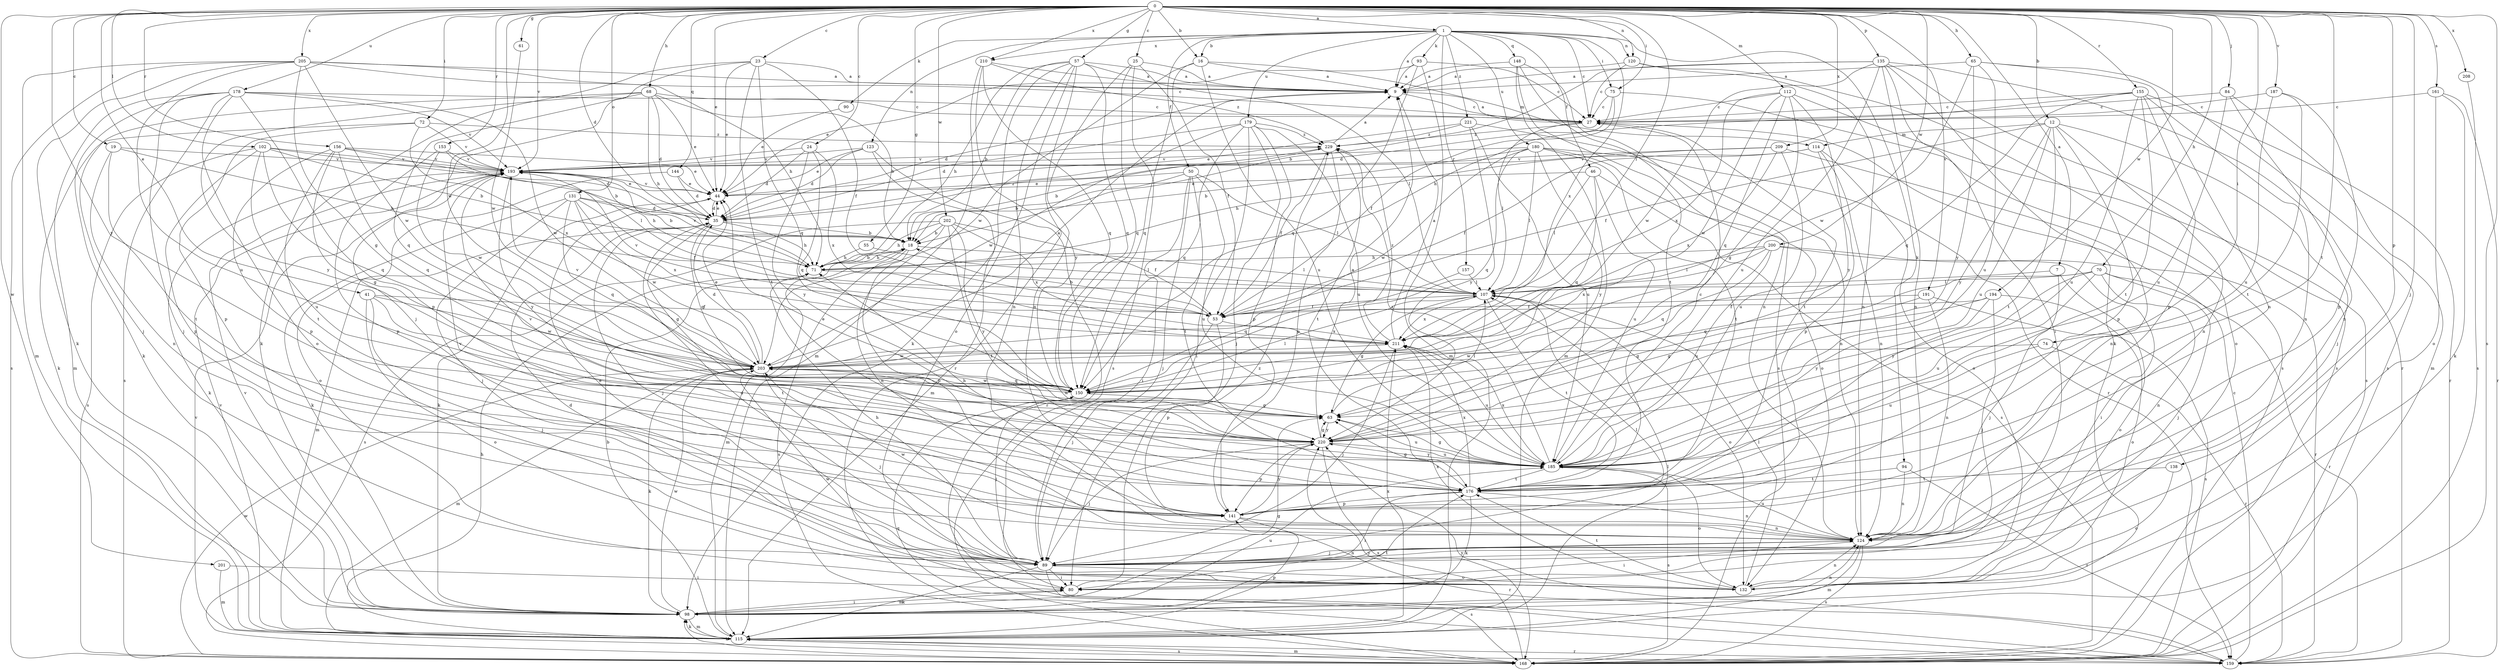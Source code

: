 strict digraph  {
0;
1;
7;
9;
12;
16;
18;
19;
23;
24;
25;
27;
35;
41;
44;
46;
50;
53;
55;
57;
61;
63;
65;
68;
70;
71;
72;
74;
75;
80;
84;
89;
90;
93;
94;
98;
102;
107;
112;
114;
115;
120;
123;
124;
131;
132;
135;
138;
141;
144;
148;
150;
153;
155;
156;
157;
159;
161;
168;
176;
178;
179;
180;
185;
187;
191;
193;
194;
200;
201;
202;
203;
205;
208;
209;
210;
211;
220;
221;
229;
0 -> 1  [label=a];
0 -> 7  [label=a];
0 -> 12  [label=b];
0 -> 16  [label=b];
0 -> 19  [label=c];
0 -> 23  [label=c];
0 -> 24  [label=c];
0 -> 25  [label=c];
0 -> 35  [label=d];
0 -> 41  [label=e];
0 -> 44  [label=e];
0 -> 55  [label=g];
0 -> 57  [label=g];
0 -> 61  [label=g];
0 -> 65  [label=h];
0 -> 68  [label=h];
0 -> 70  [label=h];
0 -> 72  [label=i];
0 -> 74  [label=i];
0 -> 75  [label=i];
0 -> 84  [label=j];
0 -> 89  [label=j];
0 -> 102  [label=l];
0 -> 107  [label=l];
0 -> 112  [label=m];
0 -> 120  [label=n];
0 -> 131  [label=o];
0 -> 135  [label=p];
0 -> 138  [label=p];
0 -> 144  [label=q];
0 -> 153  [label=r];
0 -> 155  [label=r];
0 -> 156  [label=r];
0 -> 161  [label=s];
0 -> 168  [label=s];
0 -> 176  [label=t];
0 -> 178  [label=u];
0 -> 187  [label=v];
0 -> 191  [label=v];
0 -> 193  [label=v];
0 -> 194  [label=w];
0 -> 200  [label=w];
0 -> 201  [label=w];
0 -> 202  [label=w];
0 -> 203  [label=w];
0 -> 205  [label=x];
0 -> 208  [label=x];
0 -> 209  [label=x];
0 -> 210  [label=x];
0 -> 220  [label=y];
1 -> 9  [label=a];
1 -> 16  [label=b];
1 -> 27  [label=c];
1 -> 46  [label=f];
1 -> 50  [label=f];
1 -> 75  [label=i];
1 -> 90  [label=k];
1 -> 93  [label=k];
1 -> 94  [label=k];
1 -> 120  [label=n];
1 -> 123  [label=n];
1 -> 148  [label=q];
1 -> 157  [label=r];
1 -> 179  [label=u];
1 -> 180  [label=u];
1 -> 210  [label=x];
1 -> 211  [label=x];
1 -> 221  [label=z];
7 -> 89  [label=j];
7 -> 107  [label=l];
7 -> 132  [label=o];
9 -> 27  [label=c];
9 -> 35  [label=d];
12 -> 53  [label=f];
12 -> 89  [label=j];
12 -> 114  [label=m];
12 -> 124  [label=n];
12 -> 141  [label=p];
12 -> 176  [label=t];
12 -> 185  [label=u];
12 -> 220  [label=y];
16 -> 9  [label=a];
16 -> 114  [label=m];
16 -> 150  [label=q];
16 -> 185  [label=u];
16 -> 203  [label=w];
18 -> 71  [label=h];
18 -> 107  [label=l];
18 -> 115  [label=m];
18 -> 141  [label=p];
18 -> 168  [label=s];
19 -> 71  [label=h];
19 -> 124  [label=n];
19 -> 176  [label=t];
19 -> 193  [label=v];
23 -> 9  [label=a];
23 -> 44  [label=e];
23 -> 53  [label=f];
23 -> 89  [label=j];
23 -> 98  [label=k];
23 -> 150  [label=q];
23 -> 176  [label=t];
24 -> 35  [label=d];
24 -> 150  [label=q];
24 -> 193  [label=v];
24 -> 211  [label=x];
24 -> 220  [label=y];
25 -> 9  [label=a];
25 -> 53  [label=f];
25 -> 124  [label=n];
25 -> 150  [label=q];
25 -> 168  [label=s];
27 -> 9  [label=a];
27 -> 107  [label=l];
27 -> 176  [label=t];
27 -> 229  [label=z];
35 -> 18  [label=b];
35 -> 44  [label=e];
35 -> 63  [label=g];
35 -> 71  [label=h];
35 -> 89  [label=j];
35 -> 115  [label=m];
35 -> 150  [label=q];
35 -> 229  [label=z];
41 -> 53  [label=f];
41 -> 89  [label=j];
41 -> 132  [label=o];
41 -> 176  [label=t];
41 -> 203  [label=w];
44 -> 35  [label=d];
44 -> 98  [label=k];
44 -> 193  [label=v];
46 -> 44  [label=e];
46 -> 107  [label=l];
46 -> 150  [label=q];
46 -> 168  [label=s];
46 -> 185  [label=u];
50 -> 18  [label=b];
50 -> 44  [label=e];
50 -> 80  [label=i];
50 -> 89  [label=j];
50 -> 107  [label=l];
50 -> 176  [label=t];
50 -> 185  [label=u];
53 -> 18  [label=b];
53 -> 89  [label=j];
53 -> 141  [label=p];
53 -> 193  [label=v];
53 -> 211  [label=x];
55 -> 71  [label=h];
55 -> 107  [label=l];
57 -> 9  [label=a];
57 -> 18  [label=b];
57 -> 71  [label=h];
57 -> 98  [label=k];
57 -> 107  [label=l];
57 -> 124  [label=n];
57 -> 132  [label=o];
57 -> 150  [label=q];
57 -> 159  [label=r];
61 -> 203  [label=w];
63 -> 107  [label=l];
63 -> 185  [label=u];
63 -> 203  [label=w];
63 -> 220  [label=y];
65 -> 9  [label=a];
65 -> 124  [label=n];
65 -> 168  [label=s];
65 -> 185  [label=u];
65 -> 203  [label=w];
65 -> 220  [label=y];
68 -> 18  [label=b];
68 -> 27  [label=c];
68 -> 35  [label=d];
68 -> 44  [label=e];
68 -> 71  [label=h];
68 -> 89  [label=j];
68 -> 150  [label=q];
68 -> 220  [label=y];
70 -> 89  [label=j];
70 -> 107  [label=l];
70 -> 124  [label=n];
70 -> 150  [label=q];
70 -> 159  [label=r];
70 -> 185  [label=u];
70 -> 220  [label=y];
71 -> 18  [label=b];
71 -> 107  [label=l];
71 -> 193  [label=v];
72 -> 98  [label=k];
72 -> 141  [label=p];
72 -> 193  [label=v];
72 -> 211  [label=x];
72 -> 229  [label=z];
74 -> 159  [label=r];
74 -> 185  [label=u];
74 -> 203  [label=w];
75 -> 27  [label=c];
75 -> 35  [label=d];
75 -> 53  [label=f];
75 -> 132  [label=o];
80 -> 35  [label=d];
80 -> 98  [label=k];
80 -> 229  [label=z];
84 -> 27  [label=c];
84 -> 115  [label=m];
84 -> 124  [label=n];
84 -> 185  [label=u];
89 -> 35  [label=d];
89 -> 44  [label=e];
89 -> 71  [label=h];
89 -> 80  [label=i];
89 -> 107  [label=l];
89 -> 115  [label=m];
89 -> 124  [label=n];
89 -> 132  [label=o];
89 -> 168  [label=s];
90 -> 44  [label=e];
93 -> 9  [label=a];
93 -> 27  [label=c];
93 -> 44  [label=e];
93 -> 115  [label=m];
93 -> 150  [label=q];
94 -> 124  [label=n];
94 -> 159  [label=r];
94 -> 176  [label=t];
98 -> 63  [label=g];
98 -> 80  [label=i];
98 -> 115  [label=m];
98 -> 124  [label=n];
98 -> 176  [label=t];
98 -> 185  [label=u];
98 -> 193  [label=v];
98 -> 203  [label=w];
102 -> 18  [label=b];
102 -> 35  [label=d];
102 -> 141  [label=p];
102 -> 150  [label=q];
102 -> 168  [label=s];
102 -> 185  [label=u];
102 -> 193  [label=v];
107 -> 53  [label=f];
107 -> 63  [label=g];
107 -> 132  [label=o];
107 -> 176  [label=t];
107 -> 211  [label=x];
112 -> 27  [label=c];
112 -> 63  [label=g];
112 -> 150  [label=q];
112 -> 168  [label=s];
112 -> 203  [label=w];
112 -> 211  [label=x];
112 -> 220  [label=y];
114 -> 53  [label=f];
114 -> 124  [label=n];
114 -> 132  [label=o];
114 -> 141  [label=p];
114 -> 193  [label=v];
115 -> 18  [label=b];
115 -> 71  [label=h];
115 -> 98  [label=k];
115 -> 107  [label=l];
115 -> 141  [label=p];
115 -> 159  [label=r];
115 -> 168  [label=s];
115 -> 193  [label=v];
115 -> 211  [label=x];
120 -> 9  [label=a];
120 -> 27  [label=c];
120 -> 124  [label=n];
120 -> 168  [label=s];
123 -> 35  [label=d];
123 -> 44  [label=e];
123 -> 115  [label=m];
123 -> 159  [label=r];
123 -> 193  [label=v];
124 -> 80  [label=i];
124 -> 89  [label=j];
124 -> 115  [label=m];
124 -> 168  [label=s];
124 -> 185  [label=u];
124 -> 203  [label=w];
131 -> 18  [label=b];
131 -> 35  [label=d];
131 -> 53  [label=f];
131 -> 89  [label=j];
131 -> 98  [label=k];
131 -> 150  [label=q];
131 -> 203  [label=w];
131 -> 211  [label=x];
132 -> 107  [label=l];
132 -> 124  [label=n];
132 -> 176  [label=t];
132 -> 203  [label=w];
132 -> 211  [label=x];
135 -> 9  [label=a];
135 -> 18  [label=b];
135 -> 80  [label=i];
135 -> 98  [label=k];
135 -> 124  [label=n];
135 -> 159  [label=r];
135 -> 168  [label=s];
135 -> 185  [label=u];
135 -> 203  [label=w];
138 -> 132  [label=o];
138 -> 176  [label=t];
141 -> 124  [label=n];
141 -> 159  [label=r];
141 -> 193  [label=v];
141 -> 220  [label=y];
144 -> 35  [label=d];
144 -> 44  [label=e];
144 -> 132  [label=o];
148 -> 9  [label=a];
148 -> 115  [label=m];
148 -> 124  [label=n];
148 -> 168  [label=s];
148 -> 176  [label=t];
150 -> 63  [label=g];
150 -> 89  [label=j];
150 -> 107  [label=l];
150 -> 203  [label=w];
153 -> 107  [label=l];
153 -> 141  [label=p];
153 -> 193  [label=v];
153 -> 203  [label=w];
155 -> 27  [label=c];
155 -> 71  [label=h];
155 -> 124  [label=n];
155 -> 141  [label=p];
155 -> 150  [label=q];
155 -> 159  [label=r];
155 -> 176  [label=t];
155 -> 185  [label=u];
156 -> 18  [label=b];
156 -> 44  [label=e];
156 -> 63  [label=g];
156 -> 141  [label=p];
156 -> 150  [label=q];
156 -> 176  [label=t];
156 -> 193  [label=v];
157 -> 107  [label=l];
157 -> 150  [label=q];
159 -> 27  [label=c];
159 -> 150  [label=q];
159 -> 193  [label=v];
159 -> 220  [label=y];
161 -> 27  [label=c];
161 -> 98  [label=k];
161 -> 132  [label=o];
161 -> 159  [label=r];
168 -> 98  [label=k];
168 -> 115  [label=m];
168 -> 203  [label=w];
168 -> 220  [label=y];
176 -> 63  [label=g];
176 -> 71  [label=h];
176 -> 80  [label=i];
176 -> 98  [label=k];
176 -> 124  [label=n];
176 -> 141  [label=p];
176 -> 211  [label=x];
178 -> 27  [label=c];
178 -> 89  [label=j];
178 -> 98  [label=k];
178 -> 115  [label=m];
178 -> 132  [label=o];
178 -> 141  [label=p];
178 -> 168  [label=s];
178 -> 193  [label=v];
178 -> 203  [label=w];
179 -> 35  [label=d];
179 -> 80  [label=i];
179 -> 89  [label=j];
179 -> 141  [label=p];
179 -> 150  [label=q];
179 -> 185  [label=u];
179 -> 203  [label=w];
179 -> 229  [label=z];
180 -> 18  [label=b];
180 -> 107  [label=l];
180 -> 124  [label=n];
180 -> 132  [label=o];
180 -> 150  [label=q];
180 -> 176  [label=t];
180 -> 193  [label=v];
180 -> 203  [label=w];
180 -> 220  [label=y];
185 -> 27  [label=c];
185 -> 63  [label=g];
185 -> 132  [label=o];
185 -> 168  [label=s];
185 -> 176  [label=t];
185 -> 193  [label=v];
185 -> 211  [label=x];
185 -> 220  [label=y];
185 -> 229  [label=z];
187 -> 27  [label=c];
187 -> 141  [label=p];
187 -> 176  [label=t];
187 -> 185  [label=u];
191 -> 53  [label=f];
191 -> 63  [label=g];
191 -> 124  [label=n];
191 -> 168  [label=s];
193 -> 44  [label=e];
193 -> 71  [label=h];
193 -> 98  [label=k];
193 -> 220  [label=y];
194 -> 53  [label=f];
194 -> 63  [label=g];
194 -> 89  [label=j];
194 -> 132  [label=o];
194 -> 220  [label=y];
200 -> 71  [label=h];
200 -> 80  [label=i];
200 -> 107  [label=l];
200 -> 150  [label=q];
200 -> 159  [label=r];
200 -> 185  [label=u];
200 -> 211  [label=x];
201 -> 80  [label=i];
201 -> 115  [label=m];
202 -> 18  [label=b];
202 -> 53  [label=f];
202 -> 71  [label=h];
202 -> 124  [label=n];
202 -> 168  [label=s];
202 -> 176  [label=t];
202 -> 211  [label=x];
202 -> 220  [label=y];
203 -> 9  [label=a];
203 -> 35  [label=d];
203 -> 44  [label=e];
203 -> 89  [label=j];
203 -> 98  [label=k];
203 -> 115  [label=m];
203 -> 150  [label=q];
203 -> 193  [label=v];
205 -> 9  [label=a];
205 -> 27  [label=c];
205 -> 63  [label=g];
205 -> 71  [label=h];
205 -> 98  [label=k];
205 -> 115  [label=m];
205 -> 168  [label=s];
205 -> 185  [label=u];
205 -> 203  [label=w];
208 -> 168  [label=s];
209 -> 71  [label=h];
209 -> 124  [label=n];
209 -> 185  [label=u];
209 -> 193  [label=v];
209 -> 211  [label=x];
210 -> 9  [label=a];
210 -> 115  [label=m];
210 -> 150  [label=q];
210 -> 220  [label=y];
210 -> 229  [label=z];
211 -> 9  [label=a];
211 -> 89  [label=j];
211 -> 185  [label=u];
211 -> 203  [label=w];
211 -> 229  [label=z];
220 -> 9  [label=a];
220 -> 44  [label=e];
220 -> 63  [label=g];
220 -> 89  [label=j];
220 -> 141  [label=p];
220 -> 168  [label=s];
220 -> 185  [label=u];
221 -> 44  [label=e];
221 -> 159  [label=r];
221 -> 185  [label=u];
221 -> 220  [label=y];
221 -> 229  [label=z];
229 -> 9  [label=a];
229 -> 18  [label=b];
229 -> 53  [label=f];
229 -> 141  [label=p];
229 -> 176  [label=t];
229 -> 193  [label=v];
}
